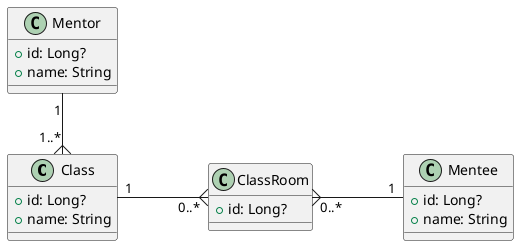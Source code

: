 @startuml
class "Class" as c {
  +id: Long?
  +name: String
}
class "ClassRoom" as cr {
  +id: Long?
}
class "Mentor" as mr {
  +id: Long?
  +name: String
}
class "Mentee" as mt {
  +id: Long?
  +name: String
}

mr "1" --{ "1..*" c
c "1" -right-{ "0..*" cr : "\t\t"
mt "1" -left-{ "0..*" cr : "\t\t"
@enduml